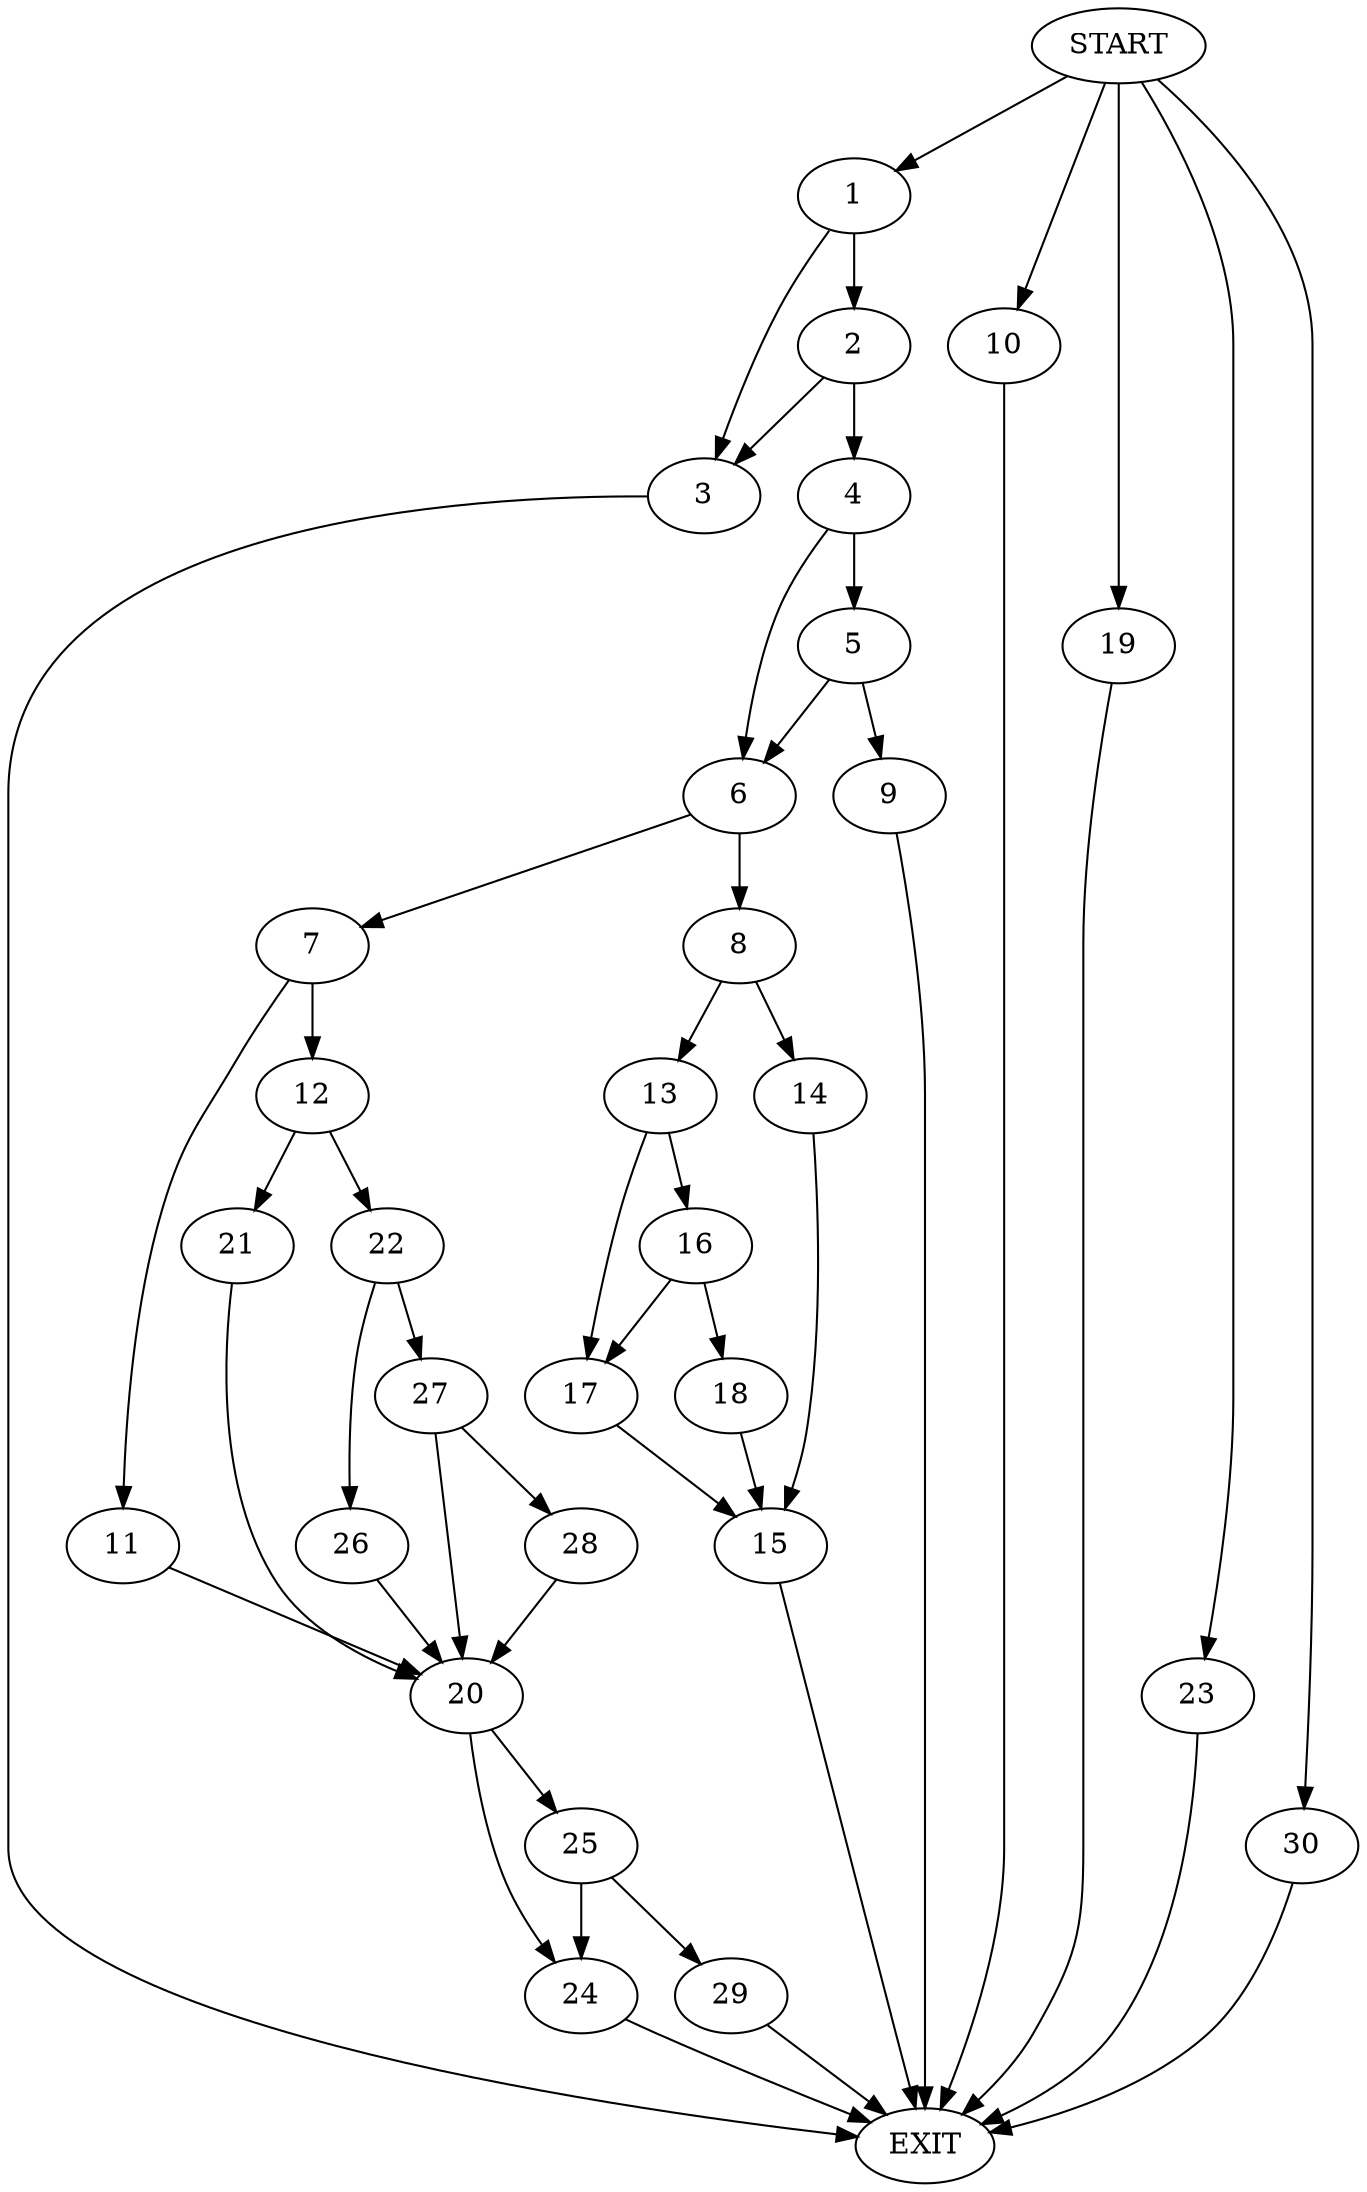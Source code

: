 digraph {
0 [label="START"]
31 [label="EXIT"]
0 -> 1
1 -> 2
1 -> 3
3 -> 31
2 -> 3
2 -> 4
4 -> 5
4 -> 6
6 -> 7
6 -> 8
5 -> 9
5 -> 6
9 -> 31
0 -> 10
10 -> 31
7 -> 11
7 -> 12
8 -> 13
8 -> 14
14 -> 15
13 -> 16
13 -> 17
16 -> 18
16 -> 17
17 -> 15
18 -> 15
15 -> 31
0 -> 19
19 -> 31
11 -> 20
12 -> 21
12 -> 22
0 -> 23
23 -> 31
20 -> 24
20 -> 25
21 -> 20
22 -> 26
22 -> 27
26 -> 20
27 -> 20
27 -> 28
28 -> 20
25 -> 29
25 -> 24
24 -> 31
29 -> 31
0 -> 30
30 -> 31
}
